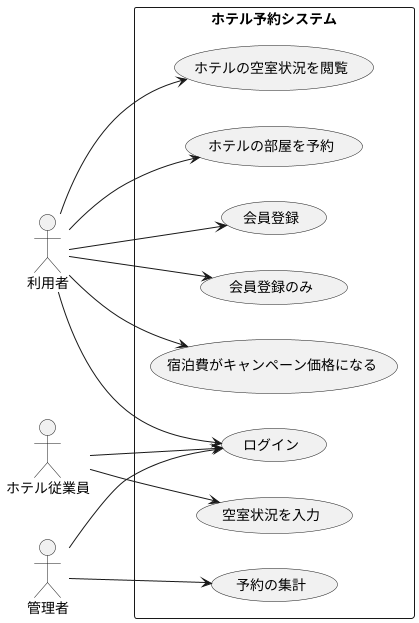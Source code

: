 @startuml 演習2-8
left to right direction

actor 利用者
actor ホテル従業員
actor 管理者

rectangle ホテル予約システム {
  利用者 -> (ホテルの空室状況を閲覧)
  利用者 --> (ホテルの部屋を予約)
  ホテル従業員 --> (空室状況を入力)
  管理者 --> (予約の集計)
  利用者 --> (ログイン)
  利用者 --> (会員登録)
  ホテル従業員 --> (ログイン)
  管理者 --> (ログイン)
  利用者 --> (会員登録のみ)
  利用者 --> (宿泊費がキャンペーン価格になる)
}
@enduml
